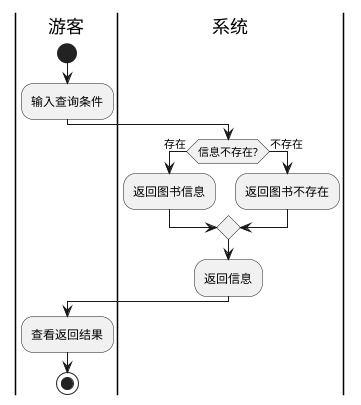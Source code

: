 @startuml
|游客|
start
	:输入查询条件;
	|系统|
if(信息不存在?) then (存在)
	:返回图书信息;
else(不存在)
	:返回图书不存在;
endif
:返回信息;
|游客|
:查看返回结果;

stop
@enduml
